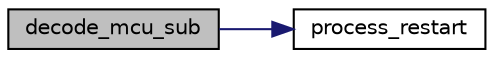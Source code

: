 digraph "decode_mcu_sub"
{
 // LATEX_PDF_SIZE
  bgcolor="transparent";
  edge [fontname="Helvetica",fontsize="10",labelfontname="Helvetica",labelfontsize="10"];
  node [fontname="Helvetica",fontsize="10",shape=record];
  rankdir="LR";
  Node40 [label="decode_mcu_sub",height=0.2,width=0.4,color="black", fillcolor="grey75", style="filled", fontcolor="black",tooltip=" "];
  Node40 -> Node41 [color="midnightblue",fontsize="10",style="solid"];
  Node41 [label="process_restart",height=0.2,width=0.4,color="black",URL="$jdhuff_8c.html#a9f594784e210606fb76f5da9952b0be4",tooltip=" "];
}
